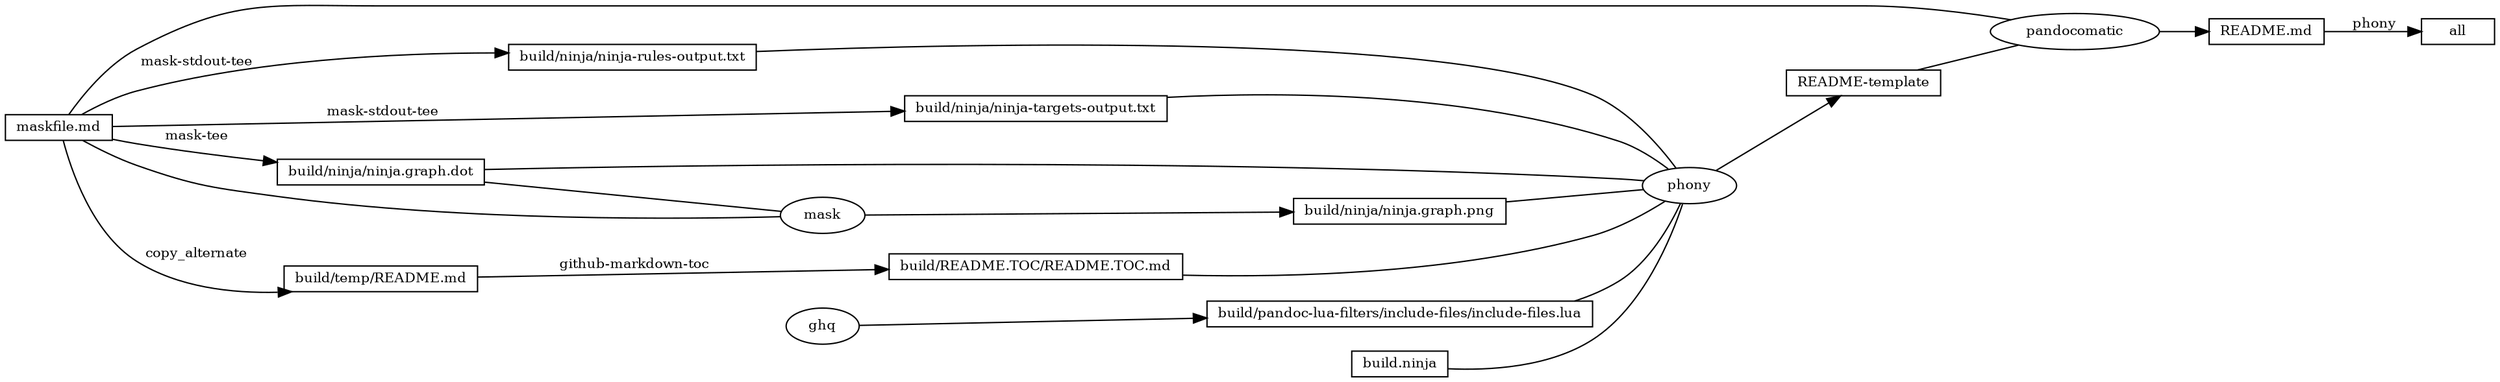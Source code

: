 digraph ninja {
rankdir="LR"
node [fontsize=10, shape=box, height=0.25]
edge [fontsize=10]
"0x7fefdb507510" [label="all"]
"0x7fefdb5079a0" -> "0x7fefdb507510" [label=" phony"]
"0x7fefdb5079a0" [label="README.md"]
"0x7fefdb508ab0" [label="pandocomatic", shape=ellipse]
"0x7fefdb508ab0" -> "0x7fefdb5079a0"
"0x7fefdb5080d0" -> "0x7fefdb508ab0" [arrowhead=none]
"0x7fefdb508a50" -> "0x7fefdb508ab0" [arrowhead=none]
"0x7fefdb5080d0" [label="maskfile.md"]
"0x7fefdb508a50" [label="README-template"]
"0x7fefdb508b30" [label="phony", shape=ellipse]
"0x7fefdb508b30" -> "0x7fefdb508a50"
"0x7fefdb507e10" -> "0x7fefdb508b30" [arrowhead=none]
"0x7fefdb508e60" -> "0x7fefdb508b30" [arrowhead=none]
"0x7fefdb508010" -> "0x7fefdb508b30" [arrowhead=none]
"0x7fefdb508280" -> "0x7fefdb508b30" [arrowhead=none]
"0x7fefdb5084e0" -> "0x7fefdb508b30" [arrowhead=none]
"0x7fefdb5086f0" -> "0x7fefdb508b30" [arrowhead=none]
"0x7fefdb5089f0" -> "0x7fefdb508b30" [arrowhead=none]
"0x7fefdb507e10" [label="build/pandoc-lua-filters/include-files/include-files.lua"]
"0x7fefdb507da0" [label="ghq", shape=ellipse]
"0x7fefdb507da0" -> "0x7fefdb507e10"
"0x7fefdb508e60" [label="build.ninja"]
"0x7fefdb508010" [label="build/ninja/ninja-rules-output.txt"]
"0x7fefdb5080d0" -> "0x7fefdb508010" [label=" mask-stdout-tee"]
"0x7fefdb508280" [label="build/ninja/ninja-targets-output.txt"]
"0x7fefdb5080d0" -> "0x7fefdb508280" [label=" mask-stdout-tee"]
"0x7fefdb5084e0" [label="build/ninja/ninja.graph.dot"]
"0x7fefdb5080d0" -> "0x7fefdb5084e0" [label=" mask-tee"]
"0x7fefdb5086f0" [label="build/ninja/ninja.graph.png"]
"0x7fefdb508680" [label="mask", shape=ellipse]
"0x7fefdb508680" -> "0x7fefdb5086f0"
"0x7fefdb5080d0" -> "0x7fefdb508680" [arrowhead=none]
"0x7fefdb5084e0" -> "0x7fefdb508680" [arrowhead=none]
"0x7fefdb5089f0" [label="build/README.TOC/README.TOC.md"]
"0x7fefdb508880" -> "0x7fefdb5089f0" [label=" github-markdown-toc"]
"0x7fefdb508880" [label="build/temp/README.md"]
"0x7fefdb5080d0" -> "0x7fefdb508880" [label=" copy_alternate"]
}
